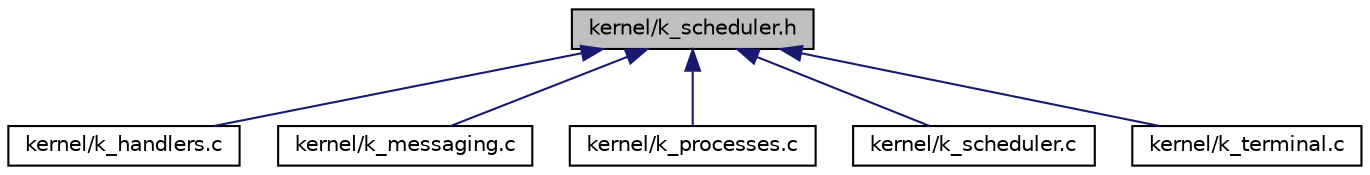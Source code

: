 digraph "kernel/k_scheduler.h"
{
 // LATEX_PDF_SIZE
  edge [fontname="Helvetica",fontsize="10",labelfontname="Helvetica",labelfontsize="10"];
  node [fontname="Helvetica",fontsize="10",shape=record];
  Node1 [label="kernel/k_scheduler.h",height=0.2,width=0.4,color="black", fillcolor="grey75", style="filled", fontcolor="black",tooltip="Defines all the functions and entities related to kernel scheduling."];
  Node1 -> Node2 [dir="back",color="midnightblue",fontsize="10",style="solid",fontname="Helvetica"];
  Node2 [label="kernel/k_handlers.c",height=0.2,width=0.4,color="black", fillcolor="white", style="filled",URL="$k__handlers_8c.html",tooltip="Contains all functions pertaining towards the kernel's trap handlers and initializer functions."];
  Node1 -> Node3 [dir="back",color="midnightblue",fontsize="10",style="solid",fontname="Helvetica"];
  Node3 [label="kernel/k_messaging.c",height=0.2,width=0.4,color="black", fillcolor="white", style="filled",URL="$k__messaging_8c.html",tooltip="Contains all message and message box allocation management and all supporting functionality regarding..."];
  Node1 -> Node4 [dir="back",color="midnightblue",fontsize="10",style="solid",fontname="Helvetica"];
  Node4 [label="kernel/k_processes.c",height=0.2,width=0.4,color="black", fillcolor="white", style="filled",URL="$k__processes_8c.html",tooltip="Contains the process allocation management and all supporting functionality related to the kernel pro..."];
  Node1 -> Node5 [dir="back",color="midnightblue",fontsize="10",style="solid",fontname="Helvetica"];
  Node5 [label="kernel/k_scheduler.c",height=0.2,width=0.4,color="black", fillcolor="white", style="filled",URL="$k__scheduler_8c.html",tooltip="Contains The System's process queues and all the supporting functionality to schedule process in the ..."];
  Node1 -> Node6 [dir="back",color="midnightblue",fontsize="10",style="solid",fontname="Helvetica"];
  Node6 [label="kernel/k_terminal.c",height=0.2,width=0.4,color="black", fillcolor="white", style="filled",URL="$k__terminal_8c.html",tooltip="Contains the terminal process and all its supporting functionality."];
}
